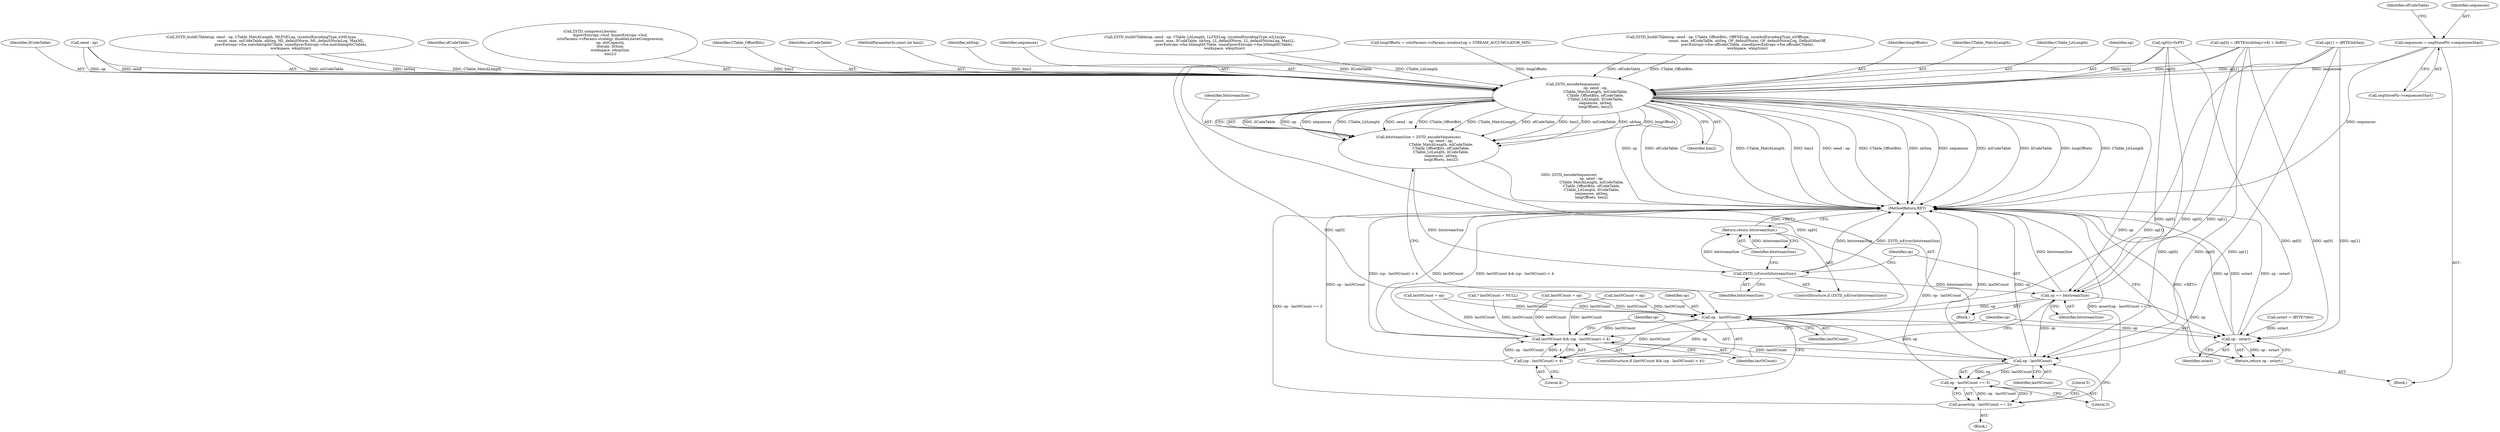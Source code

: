 digraph "0_zstd_3e5cdf1b6a85843e991d7d10f6a2567c15580da0_0@pointer" {
"1000177" [label="(Call,sequences = seqStorePtr->sequencesStart)"];
"1000788" [label="(Call,ZSTD_encodeSequences(\n                                        op, oend - op,\n                                        CTable_MatchLength, mlCodeTable,\n                                        CTable_OffsetBits, ofCodeTable,\n                                        CTable_LitLength, llCodeTable,\n                                        sequences, nbSeq,\n                                        longOffsets, bmi2))"];
"1000786" [label="(Call,bitstreamSize = ZSTD_encodeSequences(\n                                        op, oend - op,\n                                        CTable_MatchLength, mlCodeTable,\n                                        CTable_OffsetBits, ofCodeTable,\n                                        CTable_LitLength, llCodeTable,\n                                        sequences, nbSeq,\n                                        longOffsets, bmi2))"];
"1000804" [label="(Call,ZSTD_isError(bitstreamSize))"];
"1000806" [label="(Return,return bitstreamSize;)"];
"1000808" [label="(Call,op += bitstreamSize)"];
"1000815" [label="(Call,op - lastNCount)"];
"1000812" [label="(Call,lastNCount && (op - lastNCount) < 4)"];
"1000822" [label="(Call,op - lastNCount)"];
"1000821" [label="(Call,op - lastNCount == 3)"];
"1000820" [label="(Call,assert(op - lastNCount == 3))"];
"1000814" [label="(Call,(op - lastNCount) < 4)"];
"1000832" [label="(Call,op - ostart)"];
"1000831" [label="(Return,return op - ostart;)"];
"1000197" [label="(Call,ostart = (BYTE*)dst)"];
"1000642" [label="(Call,lastNCount = op)"];
"1000812" [label="(Call,lastNCount && (op - lastNCount) < 4)"];
"1000808" [label="(Call,op += bitstreamSize)"];
"1000815" [label="(Call,op - lastNCount)"];
"1000832" [label="(Call,op - ostart)"];
"1000825" [label="(Literal,3)"];
"1000183" [label="(Identifier,ofCodeTable)"];
"1000343" [label="(Call,op[1] = (BYTE)nbSeq)"];
"1000820" [label="(Call,assert(op - lastNCount == 3))"];
"1000797" [label="(Identifier,CTable_LitLength)"];
"1000789" [label="(Identifier,op)"];
"1000798" [label="(Identifier,llCodeTable)"];
"1000807" [label="(Identifier,bitstreamSize)"];
"1000223" [label="(Call,* lastNCount = NULL)"];
"1000790" [label="(Call,oend - op)"];
"1000786" [label="(Call,bitstreamSize = ZSTD_encodeSequences(\n                                        op, oend - op,\n                                        CTable_MatchLength, mlCodeTable,\n                                        CTable_OffsetBits, ofCodeTable,\n                                        CTable_LitLength, llCodeTable,\n                                        sequences, nbSeq,\n                                        longOffsets, bmi2))"];
"1000177" [label="(Call,sequences = seqStorePtr->sequencesStart)"];
"1000723" [label="(Call,ZSTD_buildCTable(op, oend - op, CTable_MatchLength, MLFSELog, (symbolEncodingType_e)MLtype,\n                                                    count, max, mlCodeTable, nbSeq, ML_defaultNorm, ML_defaultNormLog, MaxML,\n                                                    prevEntropy->fse.matchlengthCTable, sizeof(prevEntropy->fse.matchlengthCTable),\n                                                    workspace, wkspSize))"];
"1000821" [label="(Call,op - lastNCount == 3)"];
"1000784" [label="(Block,)"];
"1000179" [label="(Call,seqStorePtr->sequencesStart)"];
"1000796" [label="(Identifier,ofCodeTable)"];
"1000269" [label="(Call,ZSTD_compressLiterals(\n                                    &prevEntropy->huf, &nextEntropy->huf,\n                                    cctxParams->cParams.strategy, disableLiteralCompression,\n                                    op, dstCapacity,\n                                    literals, litSize,\n                                    workspace, wkspSize,\n                                    bmi2))"];
"1000806" [label="(Return,return bitstreamSize;)"];
"1000824" [label="(Identifier,lastNCount)"];
"1000834" [label="(Identifier,ostart)"];
"1000355" [label="(Call,op[0]=0xFF)"];
"1000795" [label="(Identifier,CTable_OffsetBits)"];
"1000762" [label="(Call,lastNCount = op)"];
"1000835" [label="(MethodReturn,RET)"];
"1000803" [label="(ControlStructure,if (ZSTD_isError(bitstreamSize)))"];
"1000811" [label="(ControlStructure,if (lastNCount && (op - lastNCount) < 4))"];
"1000804" [label="(Call,ZSTD_isError(bitstreamSize))"];
"1000794" [label="(Identifier,mlCodeTable)"];
"1000129" [label="(MethodParameterIn,const int bmi2)"];
"1000814" [label="(Call,(op - lastNCount) < 4)"];
"1000833" [label="(Identifier,op)"];
"1000800" [label="(Identifier,nbSeq)"];
"1000818" [label="(Literal,4)"];
"1000817" [label="(Identifier,lastNCount)"];
"1000178" [label="(Identifier,sequences)"];
"1000802" [label="(Identifier,bmi2)"];
"1000130" [label="(Block,)"];
"1000788" [label="(Call,ZSTD_encodeSequences(\n                                        op, oend - op,\n                                        CTable_MatchLength, mlCodeTable,\n                                        CTable_OffsetBits, ofCodeTable,\n                                        CTable_LitLength, llCodeTable,\n                                        sequences, nbSeq,\n                                        longOffsets, bmi2))"];
"1000805" [label="(Identifier,bitstreamSize)"];
"1000799" [label="(Identifier,sequences)"];
"1000810" [label="(Identifier,bitstreamSize)"];
"1000518" [label="(Call,lastNCount = op)"];
"1000823" [label="(Identifier,op)"];
"1000479" [label="(Call,ZSTD_buildCTable(op, oend - op, CTable_LitLength, LLFSELog, (symbolEncodingType_e)LLtype,\n                                                    count, max, llCodeTable, nbSeq, LL_defaultNorm, LL_defaultNormLog, MaxLL,\n                                                    prevEntropy->fse.litlengthCTable, sizeof(prevEntropy->fse.litlengthCTable),\n                                                    workspace, wkspSize))"];
"1000132" [label="(Call,longOffsets = cctxParams->cParams.windowLog > STREAM_ACCUMULATOR_MIN)"];
"1000603" [label="(Call,ZSTD_buildCTable(op, oend - op, CTable_OffsetBits, OffFSELog, (symbolEncodingType_e)Offtype,\n                                                    count, max, ofCodeTable, nbSeq, OF_defaultNorm, OF_defaultNormLog, DefaultMaxOff,\n                                                    prevEntropy->fse.offcodeCTable, sizeof(prevEntropy->fse.offcodeCTable),\n                                                    workspace, wkspSize))"];
"1000331" [label="(Call,op[0] = (BYTE)((nbSeq>>8) + 0x80))"];
"1000827" [label="(Literal,5)"];
"1000787" [label="(Identifier,bitstreamSize)"];
"1000809" [label="(Identifier,op)"];
"1000801" [label="(Identifier,longOffsets)"];
"1000813" [label="(Identifier,lastNCount)"];
"1000822" [label="(Call,op - lastNCount)"];
"1000816" [label="(Identifier,op)"];
"1000819" [label="(Block,)"];
"1000793" [label="(Identifier,CTable_MatchLength)"];
"1000831" [label="(Return,return op - ostart;)"];
"1000177" -> "1000130"  [label="AST: "];
"1000177" -> "1000179"  [label="CFG: "];
"1000178" -> "1000177"  [label="AST: "];
"1000179" -> "1000177"  [label="AST: "];
"1000183" -> "1000177"  [label="CFG: "];
"1000177" -> "1000835"  [label="DDG: sequences"];
"1000177" -> "1000788"  [label="DDG: sequences"];
"1000788" -> "1000786"  [label="AST: "];
"1000788" -> "1000802"  [label="CFG: "];
"1000789" -> "1000788"  [label="AST: "];
"1000790" -> "1000788"  [label="AST: "];
"1000793" -> "1000788"  [label="AST: "];
"1000794" -> "1000788"  [label="AST: "];
"1000795" -> "1000788"  [label="AST: "];
"1000796" -> "1000788"  [label="AST: "];
"1000797" -> "1000788"  [label="AST: "];
"1000798" -> "1000788"  [label="AST: "];
"1000799" -> "1000788"  [label="AST: "];
"1000800" -> "1000788"  [label="AST: "];
"1000801" -> "1000788"  [label="AST: "];
"1000802" -> "1000788"  [label="AST: "];
"1000786" -> "1000788"  [label="CFG: "];
"1000788" -> "1000835"  [label="DDG: op"];
"1000788" -> "1000835"  [label="DDG: ofCodeTable"];
"1000788" -> "1000835"  [label="DDG: CTable_MatchLength"];
"1000788" -> "1000835"  [label="DDG: bmi2"];
"1000788" -> "1000835"  [label="DDG: oend - op"];
"1000788" -> "1000835"  [label="DDG: CTable_OffsetBits"];
"1000788" -> "1000835"  [label="DDG: nbSeq"];
"1000788" -> "1000835"  [label="DDG: sequences"];
"1000788" -> "1000835"  [label="DDG: mlCodeTable"];
"1000788" -> "1000835"  [label="DDG: llCodeTable"];
"1000788" -> "1000835"  [label="DDG: longOffsets"];
"1000788" -> "1000835"  [label="DDG: CTable_LitLength"];
"1000788" -> "1000786"  [label="DDG: llCodeTable"];
"1000788" -> "1000786"  [label="DDG: op"];
"1000788" -> "1000786"  [label="DDG: sequences"];
"1000788" -> "1000786"  [label="DDG: CTable_LitLength"];
"1000788" -> "1000786"  [label="DDG: oend - op"];
"1000788" -> "1000786"  [label="DDG: CTable_OffsetBits"];
"1000788" -> "1000786"  [label="DDG: CTable_MatchLength"];
"1000788" -> "1000786"  [label="DDG: ofCodeTable"];
"1000788" -> "1000786"  [label="DDG: bmi2"];
"1000788" -> "1000786"  [label="DDG: mlCodeTable"];
"1000788" -> "1000786"  [label="DDG: nbSeq"];
"1000788" -> "1000786"  [label="DDG: longOffsets"];
"1000343" -> "1000788"  [label="DDG: op[1]"];
"1000331" -> "1000788"  [label="DDG: op[0]"];
"1000790" -> "1000788"  [label="DDG: op"];
"1000790" -> "1000788"  [label="DDG: oend"];
"1000355" -> "1000788"  [label="DDG: op[0]"];
"1000723" -> "1000788"  [label="DDG: CTable_MatchLength"];
"1000723" -> "1000788"  [label="DDG: mlCodeTable"];
"1000723" -> "1000788"  [label="DDG: nbSeq"];
"1000603" -> "1000788"  [label="DDG: CTable_OffsetBits"];
"1000603" -> "1000788"  [label="DDG: ofCodeTable"];
"1000479" -> "1000788"  [label="DDG: CTable_LitLength"];
"1000479" -> "1000788"  [label="DDG: llCodeTable"];
"1000132" -> "1000788"  [label="DDG: longOffsets"];
"1000269" -> "1000788"  [label="DDG: bmi2"];
"1000129" -> "1000788"  [label="DDG: bmi2"];
"1000788" -> "1000808"  [label="DDG: op"];
"1000786" -> "1000784"  [label="AST: "];
"1000787" -> "1000786"  [label="AST: "];
"1000805" -> "1000786"  [label="CFG: "];
"1000786" -> "1000835"  [label="DDG: ZSTD_encodeSequences(\n                                        op, oend - op,\n                                        CTable_MatchLength, mlCodeTable,\n                                        CTable_OffsetBits, ofCodeTable,\n                                        CTable_LitLength, llCodeTable,\n                                        sequences, nbSeq,\n                                        longOffsets, bmi2)"];
"1000786" -> "1000804"  [label="DDG: bitstreamSize"];
"1000804" -> "1000803"  [label="AST: "];
"1000804" -> "1000805"  [label="CFG: "];
"1000805" -> "1000804"  [label="AST: "];
"1000807" -> "1000804"  [label="CFG: "];
"1000809" -> "1000804"  [label="CFG: "];
"1000804" -> "1000835"  [label="DDG: bitstreamSize"];
"1000804" -> "1000835"  [label="DDG: ZSTD_isError(bitstreamSize)"];
"1000804" -> "1000806"  [label="DDG: bitstreamSize"];
"1000804" -> "1000808"  [label="DDG: bitstreamSize"];
"1000806" -> "1000803"  [label="AST: "];
"1000806" -> "1000807"  [label="CFG: "];
"1000807" -> "1000806"  [label="AST: "];
"1000835" -> "1000806"  [label="CFG: "];
"1000806" -> "1000835"  [label="DDG: <RET>"];
"1000807" -> "1000806"  [label="DDG: bitstreamSize"];
"1000808" -> "1000784"  [label="AST: "];
"1000808" -> "1000810"  [label="CFG: "];
"1000809" -> "1000808"  [label="AST: "];
"1000810" -> "1000808"  [label="AST: "];
"1000813" -> "1000808"  [label="CFG: "];
"1000808" -> "1000835"  [label="DDG: bitstreamSize"];
"1000355" -> "1000808"  [label="DDG: op[0]"];
"1000331" -> "1000808"  [label="DDG: op[0]"];
"1000343" -> "1000808"  [label="DDG: op[1]"];
"1000808" -> "1000815"  [label="DDG: op"];
"1000808" -> "1000822"  [label="DDG: op"];
"1000808" -> "1000832"  [label="DDG: op"];
"1000815" -> "1000814"  [label="AST: "];
"1000815" -> "1000817"  [label="CFG: "];
"1000816" -> "1000815"  [label="AST: "];
"1000817" -> "1000815"  [label="AST: "];
"1000818" -> "1000815"  [label="CFG: "];
"1000815" -> "1000812"  [label="DDG: lastNCount"];
"1000815" -> "1000814"  [label="DDG: op"];
"1000815" -> "1000814"  [label="DDG: lastNCount"];
"1000355" -> "1000815"  [label="DDG: op[0]"];
"1000343" -> "1000815"  [label="DDG: op[1]"];
"1000331" -> "1000815"  [label="DDG: op[0]"];
"1000642" -> "1000815"  [label="DDG: lastNCount"];
"1000518" -> "1000815"  [label="DDG: lastNCount"];
"1000762" -> "1000815"  [label="DDG: lastNCount"];
"1000223" -> "1000815"  [label="DDG: lastNCount"];
"1000815" -> "1000822"  [label="DDG: op"];
"1000815" -> "1000832"  [label="DDG: op"];
"1000812" -> "1000811"  [label="AST: "];
"1000812" -> "1000813"  [label="CFG: "];
"1000812" -> "1000814"  [label="CFG: "];
"1000813" -> "1000812"  [label="AST: "];
"1000814" -> "1000812"  [label="AST: "];
"1000823" -> "1000812"  [label="CFG: "];
"1000833" -> "1000812"  [label="CFG: "];
"1000812" -> "1000835"  [label="DDG: (op - lastNCount) < 4"];
"1000812" -> "1000835"  [label="DDG: lastNCount"];
"1000812" -> "1000835"  [label="DDG: lastNCount && (op - lastNCount) < 4"];
"1000642" -> "1000812"  [label="DDG: lastNCount"];
"1000518" -> "1000812"  [label="DDG: lastNCount"];
"1000762" -> "1000812"  [label="DDG: lastNCount"];
"1000223" -> "1000812"  [label="DDG: lastNCount"];
"1000814" -> "1000812"  [label="DDG: op - lastNCount"];
"1000814" -> "1000812"  [label="DDG: 4"];
"1000812" -> "1000822"  [label="DDG: lastNCount"];
"1000822" -> "1000821"  [label="AST: "];
"1000822" -> "1000824"  [label="CFG: "];
"1000823" -> "1000822"  [label="AST: "];
"1000824" -> "1000822"  [label="AST: "];
"1000825" -> "1000822"  [label="CFG: "];
"1000822" -> "1000835"  [label="DDG: lastNCount"];
"1000822" -> "1000835"  [label="DDG: op"];
"1000822" -> "1000821"  [label="DDG: op"];
"1000822" -> "1000821"  [label="DDG: lastNCount"];
"1000355" -> "1000822"  [label="DDG: op[0]"];
"1000343" -> "1000822"  [label="DDG: op[1]"];
"1000331" -> "1000822"  [label="DDG: op[0]"];
"1000821" -> "1000820"  [label="AST: "];
"1000821" -> "1000825"  [label="CFG: "];
"1000825" -> "1000821"  [label="AST: "];
"1000820" -> "1000821"  [label="CFG: "];
"1000821" -> "1000835"  [label="DDG: op - lastNCount"];
"1000821" -> "1000820"  [label="DDG: op - lastNCount"];
"1000821" -> "1000820"  [label="DDG: 3"];
"1000820" -> "1000819"  [label="AST: "];
"1000827" -> "1000820"  [label="CFG: "];
"1000820" -> "1000835"  [label="DDG: assert(op - lastNCount == 3)"];
"1000820" -> "1000835"  [label="DDG: op - lastNCount == 3"];
"1000814" -> "1000818"  [label="CFG: "];
"1000818" -> "1000814"  [label="AST: "];
"1000814" -> "1000835"  [label="DDG: op - lastNCount"];
"1000832" -> "1000831"  [label="AST: "];
"1000832" -> "1000834"  [label="CFG: "];
"1000833" -> "1000832"  [label="AST: "];
"1000834" -> "1000832"  [label="AST: "];
"1000831" -> "1000832"  [label="CFG: "];
"1000832" -> "1000835"  [label="DDG: ostart"];
"1000832" -> "1000835"  [label="DDG: op - ostart"];
"1000832" -> "1000835"  [label="DDG: op"];
"1000832" -> "1000831"  [label="DDG: op - ostart"];
"1000355" -> "1000832"  [label="DDG: op[0]"];
"1000343" -> "1000832"  [label="DDG: op[1]"];
"1000331" -> "1000832"  [label="DDG: op[0]"];
"1000197" -> "1000832"  [label="DDG: ostart"];
"1000831" -> "1000130"  [label="AST: "];
"1000835" -> "1000831"  [label="CFG: "];
"1000831" -> "1000835"  [label="DDG: <RET>"];
}
